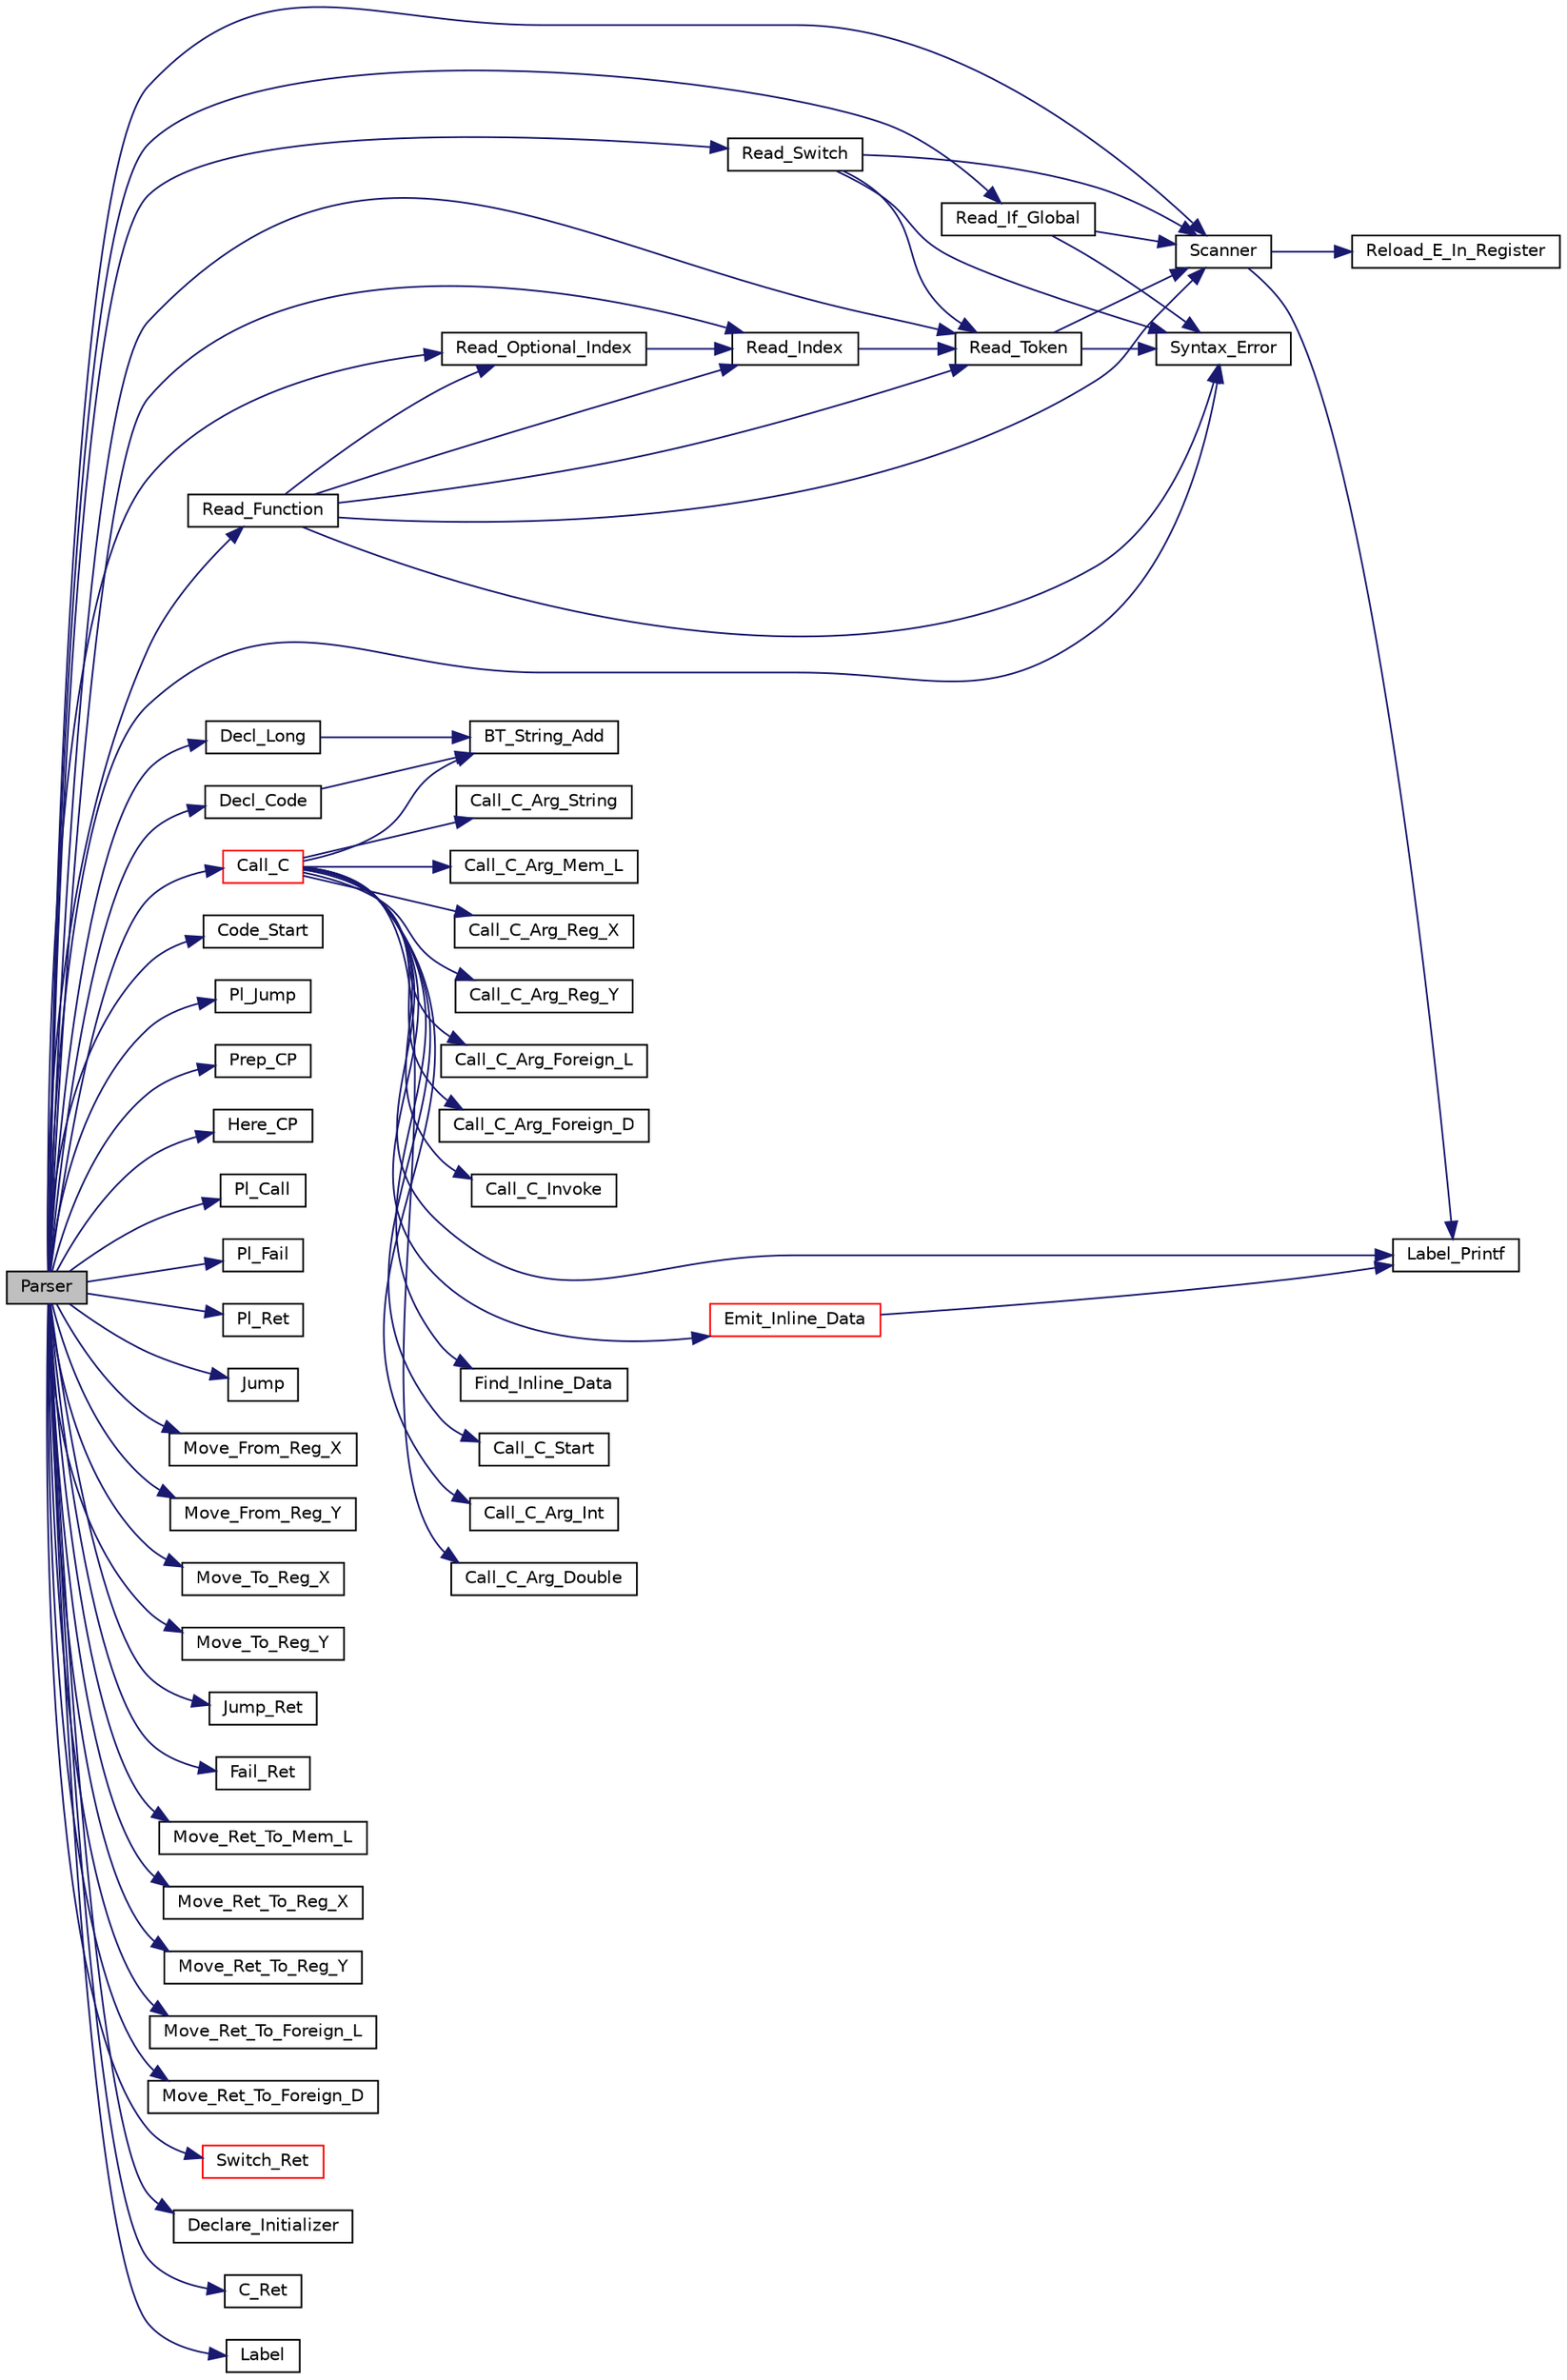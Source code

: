 digraph "Parser"
{
  edge [fontname="Helvetica",fontsize="10",labelfontname="Helvetica",labelfontsize="10"];
  node [fontname="Helvetica",fontsize="10",shape=record];
  rankdir="LR";
  Node1 [label="Parser",height=0.2,width=0.4,color="black", fillcolor="grey75", style="filled", fontcolor="black"];
  Node1 -> Node2 [color="midnightblue",fontsize="10",style="solid",fontname="Helvetica"];
  Node2 [label="Scanner",height=0.2,width=0.4,color="black", fillcolor="white", style="filled",URL="$ma__parser_8c.html#ab7c2794ba668d94c59a045d90a086622"];
  Node2 -> Node3 [color="midnightblue",fontsize="10",style="solid",fontname="Helvetica"];
  Node3 [label="Label_Printf",height=0.2,width=0.4,color="black", fillcolor="white", style="filled",URL="$ma2asm_8c.html#a55647b9192e0e0e7eb3e53f712402558"];
  Node2 -> Node4 [color="midnightblue",fontsize="10",style="solid",fontname="Helvetica"];
  Node4 [label="Reload_E_In_Register",height=0.2,width=0.4,color="black", fillcolor="white", style="filled",URL="$alpha__any_8c.html#a53bd6fca87a2fd6ae394bd63c5689edf"];
  Node1 -> Node5 [color="midnightblue",fontsize="10",style="solid",fontname="Helvetica"];
  Node5 [label="Syntax_Error",height=0.2,width=0.4,color="black", fillcolor="white", style="filled",URL="$ma__parser_8c.html#a00f9ed3bd2f87261ec6e2f0fa667dfce"];
  Node1 -> Node6 [color="midnightblue",fontsize="10",style="solid",fontname="Helvetica"];
  Node6 [label="Read_If_Global",height=0.2,width=0.4,color="black", fillcolor="white", style="filled",URL="$ma__parser_8c.html#ae6a289869d5ca4704ca371e95956f3fd"];
  Node6 -> Node2 [color="midnightblue",fontsize="10",style="solid",fontname="Helvetica"];
  Node6 -> Node5 [color="midnightblue",fontsize="10",style="solid",fontname="Helvetica"];
  Node1 -> Node7 [color="midnightblue",fontsize="10",style="solid",fontname="Helvetica"];
  Node7 [label="Read_Token",height=0.2,width=0.4,color="black", fillcolor="white", style="filled",URL="$ma__parser_8c.html#a80d49cb24fd69d9eb23932a996e2c647"];
  Node7 -> Node2 [color="midnightblue",fontsize="10",style="solid",fontname="Helvetica"];
  Node7 -> Node5 [color="midnightblue",fontsize="10",style="solid",fontname="Helvetica"];
  Node1 -> Node8 [color="midnightblue",fontsize="10",style="solid",fontname="Helvetica"];
  Node8 [label="Decl_Code",height=0.2,width=0.4,color="black", fillcolor="white", style="filled",URL="$ma2asm_8c.html#aa8b6ff2e08644fa073ab516643de4827"];
  Node8 -> Node9 [color="midnightblue",fontsize="10",style="solid",fontname="Helvetica"];
  Node9 [label="BT_String_Add",height=0.2,width=0.4,color="black", fillcolor="white", style="filled",URL="$bt__string_8c.html#a4d385a49b03f7aeac7c168ef48d492d0"];
  Node1 -> Node10 [color="midnightblue",fontsize="10",style="solid",fontname="Helvetica"];
  Node10 [label="Code_Start",height=0.2,width=0.4,color="black", fillcolor="white", style="filled",URL="$alpha__any_8c.html#a0c77cb830e2b388fcc1fb5322d5c3f13"];
  Node1 -> Node11 [color="midnightblue",fontsize="10",style="solid",fontname="Helvetica"];
  Node11 [label="Pl_Jump",height=0.2,width=0.4,color="black", fillcolor="white", style="filled",URL="$alpha__any_8c.html#a5e5e17240bceefba89b5231952d11dcc"];
  Node1 -> Node12 [color="midnightblue",fontsize="10",style="solid",fontname="Helvetica"];
  Node12 [label="Prep_CP",height=0.2,width=0.4,color="black", fillcolor="white", style="filled",URL="$alpha__any_8c.html#ac10bb2c52ddcf17419fddeddb95e9715"];
  Node1 -> Node13 [color="midnightblue",fontsize="10",style="solid",fontname="Helvetica"];
  Node13 [label="Here_CP",height=0.2,width=0.4,color="black", fillcolor="white", style="filled",URL="$alpha__any_8c.html#a3d367a905c1c3e8f29b268511c43462b"];
  Node1 -> Node14 [color="midnightblue",fontsize="10",style="solid",fontname="Helvetica"];
  Node14 [label="Pl_Call",height=0.2,width=0.4,color="black", fillcolor="white", style="filled",URL="$alpha__any_8c.html#ac518d1a29c3015b3aec79cfa4300c362"];
  Node1 -> Node15 [color="midnightblue",fontsize="10",style="solid",fontname="Helvetica"];
  Node15 [label="Pl_Fail",height=0.2,width=0.4,color="black", fillcolor="white", style="filled",URL="$alpha__any_8c.html#aa0fe7f41cd1793244610e87d597040f6"];
  Node1 -> Node16 [color="midnightblue",fontsize="10",style="solid",fontname="Helvetica"];
  Node16 [label="Pl_Ret",height=0.2,width=0.4,color="black", fillcolor="white", style="filled",URL="$alpha__any_8c.html#a35f4c7f6dc292d72dd13b600d49c10e6"];
  Node1 -> Node17 [color="midnightblue",fontsize="10",style="solid",fontname="Helvetica"];
  Node17 [label="Jump",height=0.2,width=0.4,color="black", fillcolor="white", style="filled",URL="$alpha__any_8c.html#a5e0ace1e7130bd0ab39aff3803d03614"];
  Node1 -> Node18 [color="midnightblue",fontsize="10",style="solid",fontname="Helvetica"];
  Node18 [label="Read_Index",height=0.2,width=0.4,color="black", fillcolor="white", style="filled",URL="$ma__parser_8c.html#a397482d143c8994ae2c6e8cf3d3d0589"];
  Node18 -> Node7 [color="midnightblue",fontsize="10",style="solid",fontname="Helvetica"];
  Node1 -> Node19 [color="midnightblue",fontsize="10",style="solid",fontname="Helvetica"];
  Node19 [label="Move_From_Reg_X",height=0.2,width=0.4,color="black", fillcolor="white", style="filled",URL="$alpha__any_8c.html#a26b1354d98d85d34703d36af84a2fa7f"];
  Node1 -> Node20 [color="midnightblue",fontsize="10",style="solid",fontname="Helvetica"];
  Node20 [label="Move_From_Reg_Y",height=0.2,width=0.4,color="black", fillcolor="white", style="filled",URL="$alpha__any_8c.html#af58d895acfbf04e780eee5aa19d0ebd1"];
  Node1 -> Node21 [color="midnightblue",fontsize="10",style="solid",fontname="Helvetica"];
  Node21 [label="Move_To_Reg_X",height=0.2,width=0.4,color="black", fillcolor="white", style="filled",URL="$alpha__any_8c.html#af7adcc007169701f8e570e632559068f"];
  Node1 -> Node22 [color="midnightblue",fontsize="10",style="solid",fontname="Helvetica"];
  Node22 [label="Move_To_Reg_Y",height=0.2,width=0.4,color="black", fillcolor="white", style="filled",URL="$alpha__any_8c.html#a8dac9698ed961dd1619389ca09a5b0e4"];
  Node1 -> Node23 [color="midnightblue",fontsize="10",style="solid",fontname="Helvetica"];
  Node23 [label="Read_Function",height=0.2,width=0.4,color="black", fillcolor="white", style="filled",URL="$ma__parser_8c.html#a4fdac994cb4bbcf19750447b1a9f4894"];
  Node23 -> Node7 [color="midnightblue",fontsize="10",style="solid",fontname="Helvetica"];
  Node23 -> Node2 [color="midnightblue",fontsize="10",style="solid",fontname="Helvetica"];
  Node23 -> Node5 [color="midnightblue",fontsize="10",style="solid",fontname="Helvetica"];
  Node23 -> Node24 [color="midnightblue",fontsize="10",style="solid",fontname="Helvetica"];
  Node24 [label="Read_Optional_Index",height=0.2,width=0.4,color="black", fillcolor="white", style="filled",URL="$ma__parser_8c.html#a1d93f4cff3616dbb0ea5ac3c04297128"];
  Node24 -> Node18 [color="midnightblue",fontsize="10",style="solid",fontname="Helvetica"];
  Node23 -> Node18 [color="midnightblue",fontsize="10",style="solid",fontname="Helvetica"];
  Node1 -> Node25 [color="midnightblue",fontsize="10",style="solid",fontname="Helvetica"];
  Node25 [label="Call_C",height=0.2,width=0.4,color="red", fillcolor="white", style="filled",URL="$ma2asm_8c.html#a4e9a1630ccc62db3caa97ab5abc0a1ca"];
  Node25 -> Node26 [color="midnightblue",fontsize="10",style="solid",fontname="Helvetica"];
  Node26 [label="Find_Inline_Data",height=0.2,width=0.4,color="black", fillcolor="white", style="filled",URL="$ma2asm_8c.html#af58a5b3057b4025c06a20497353ad99a"];
  Node25 -> Node27 [color="midnightblue",fontsize="10",style="solid",fontname="Helvetica"];
  Node27 [label="Call_C_Start",height=0.2,width=0.4,color="black", fillcolor="white", style="filled",URL="$alpha__any_8c.html#abed8844e5eb90398ed7d4e5ac92c96b4"];
  Node25 -> Node28 [color="midnightblue",fontsize="10",style="solid",fontname="Helvetica"];
  Node28 [label="Call_C_Arg_Int",height=0.2,width=0.4,color="black", fillcolor="white", style="filled",URL="$alpha__any_8c.html#a46b3150c744d1824cd10a2c6192d79cf"];
  Node25 -> Node29 [color="midnightblue",fontsize="10",style="solid",fontname="Helvetica"];
  Node29 [label="Call_C_Arg_Double",height=0.2,width=0.4,color="black", fillcolor="white", style="filled",URL="$alpha__any_8c.html#a11185a9323ed03538b4967da01b3c5fd"];
  Node25 -> Node9 [color="midnightblue",fontsize="10",style="solid",fontname="Helvetica"];
  Node25 -> Node30 [color="midnightblue",fontsize="10",style="solid",fontname="Helvetica"];
  Node30 [label="Call_C_Arg_String",height=0.2,width=0.4,color="black", fillcolor="white", style="filled",URL="$alpha__any_8c.html#a48c333fd83686535d30e1577e7368134"];
  Node25 -> Node31 [color="midnightblue",fontsize="10",style="solid",fontname="Helvetica"];
  Node31 [label="Call_C_Arg_Mem_L",height=0.2,width=0.4,color="black", fillcolor="white", style="filled",URL="$alpha__any_8c.html#a964a096b28818e43f7e51dd5dd6f76f0"];
  Node25 -> Node32 [color="midnightblue",fontsize="10",style="solid",fontname="Helvetica"];
  Node32 [label="Call_C_Arg_Reg_X",height=0.2,width=0.4,color="black", fillcolor="white", style="filled",URL="$alpha__any_8c.html#a2f2f15033fa151bd5b50ea330c95606f"];
  Node25 -> Node33 [color="midnightblue",fontsize="10",style="solid",fontname="Helvetica"];
  Node33 [label="Call_C_Arg_Reg_Y",height=0.2,width=0.4,color="black", fillcolor="white", style="filled",URL="$alpha__any_8c.html#a9336ef2973a657cc4140763f6bca9b55"];
  Node25 -> Node34 [color="midnightblue",fontsize="10",style="solid",fontname="Helvetica"];
  Node34 [label="Call_C_Arg_Foreign_L",height=0.2,width=0.4,color="black", fillcolor="white", style="filled",URL="$alpha__any_8c.html#a44157a3aa7743bec9bd4c63203183253"];
  Node25 -> Node35 [color="midnightblue",fontsize="10",style="solid",fontname="Helvetica"];
  Node35 [label="Call_C_Arg_Foreign_D",height=0.2,width=0.4,color="black", fillcolor="white", style="filled",URL="$alpha__any_8c.html#a74eac647b8a008ece21cc0eeffe98ef5"];
  Node25 -> Node3 [color="midnightblue",fontsize="10",style="solid",fontname="Helvetica"];
  Node25 -> Node36 [color="midnightblue",fontsize="10",style="solid",fontname="Helvetica"];
  Node36 [label="Emit_Inline_Data",height=0.2,width=0.4,color="red", fillcolor="white", style="filled",URL="$ma2asm_8c.html#a2f875c28b62ed1290b6f8453fb540f48"];
  Node36 -> Node3 [color="midnightblue",fontsize="10",style="solid",fontname="Helvetica"];
  Node25 -> Node37 [color="midnightblue",fontsize="10",style="solid",fontname="Helvetica"];
  Node37 [label="Call_C_Invoke",height=0.2,width=0.4,color="black", fillcolor="white", style="filled",URL="$alpha__any_8c.html#a2a51a2665032be2de205e9bd9616f5bc"];
  Node1 -> Node38 [color="midnightblue",fontsize="10",style="solid",fontname="Helvetica"];
  Node38 [label="Jump_Ret",height=0.2,width=0.4,color="black", fillcolor="white", style="filled",URL="$alpha__any_8c.html#a5b2d1ff8df86ea05b138d4fc226992e2"];
  Node1 -> Node39 [color="midnightblue",fontsize="10",style="solid",fontname="Helvetica"];
  Node39 [label="Fail_Ret",height=0.2,width=0.4,color="black", fillcolor="white", style="filled",URL="$alpha__any_8c.html#a931e4167eb65f76e8cffcd63c1404fa6"];
  Node1 -> Node40 [color="midnightblue",fontsize="10",style="solid",fontname="Helvetica"];
  Node40 [label="Move_Ret_To_Mem_L",height=0.2,width=0.4,color="black", fillcolor="white", style="filled",URL="$alpha__any_8c.html#af58bf1aee8b9f42dedb80793943ab739"];
  Node1 -> Node24 [color="midnightblue",fontsize="10",style="solid",fontname="Helvetica"];
  Node1 -> Node41 [color="midnightblue",fontsize="10",style="solid",fontname="Helvetica"];
  Node41 [label="Move_Ret_To_Reg_X",height=0.2,width=0.4,color="black", fillcolor="white", style="filled",URL="$alpha__any_8c.html#a4fd1cd87c4569f850eb69124553ad1c9"];
  Node1 -> Node42 [color="midnightblue",fontsize="10",style="solid",fontname="Helvetica"];
  Node42 [label="Move_Ret_To_Reg_Y",height=0.2,width=0.4,color="black", fillcolor="white", style="filled",URL="$alpha__any_8c.html#a37f9d9f4b7eb11439b9beb940a5e676b"];
  Node1 -> Node43 [color="midnightblue",fontsize="10",style="solid",fontname="Helvetica"];
  Node43 [label="Move_Ret_To_Foreign_L",height=0.2,width=0.4,color="black", fillcolor="white", style="filled",URL="$alpha__any_8c.html#a37323d79308784cb6bfa02eb3bffa5cd"];
  Node1 -> Node44 [color="midnightblue",fontsize="10",style="solid",fontname="Helvetica"];
  Node44 [label="Move_Ret_To_Foreign_D",height=0.2,width=0.4,color="black", fillcolor="white", style="filled",URL="$alpha__any_8c.html#ae6a5584e8dfe8bc0f63859d1f33febda"];
  Node1 -> Node45 [color="midnightblue",fontsize="10",style="solid",fontname="Helvetica"];
  Node45 [label="Read_Switch",height=0.2,width=0.4,color="black", fillcolor="white", style="filled",URL="$ma__parser_8c.html#a53391ac188c459db8b6027ee93009006"];
  Node45 -> Node7 [color="midnightblue",fontsize="10",style="solid",fontname="Helvetica"];
  Node45 -> Node2 [color="midnightblue",fontsize="10",style="solid",fontname="Helvetica"];
  Node45 -> Node5 [color="midnightblue",fontsize="10",style="solid",fontname="Helvetica"];
  Node1 -> Node46 [color="midnightblue",fontsize="10",style="solid",fontname="Helvetica"];
  Node46 [label="Switch_Ret",height=0.2,width=0.4,color="red", fillcolor="white", style="filled",URL="$ma2asm_8c.html#ab348042c2e4626c2e75741315166aed5"];
  Node1 -> Node47 [color="midnightblue",fontsize="10",style="solid",fontname="Helvetica"];
  Node47 [label="Declare_Initializer",height=0.2,width=0.4,color="black", fillcolor="white", style="filled",URL="$ma2asm_8c.html#adb8321cae53340dd612df2611478ecac"];
  Node1 -> Node48 [color="midnightblue",fontsize="10",style="solid",fontname="Helvetica"];
  Node48 [label="C_Ret",height=0.2,width=0.4,color="black", fillcolor="white", style="filled",URL="$alpha__any_8c.html#a992e1b5ed98586ba9c7577938f82eb60"];
  Node1 -> Node49 [color="midnightblue",fontsize="10",style="solid",fontname="Helvetica"];
  Node49 [label="Decl_Long",height=0.2,width=0.4,color="black", fillcolor="white", style="filled",URL="$ma2asm_8c.html#a6d90f89ab9a16345660966a5d6221214"];
  Node49 -> Node9 [color="midnightblue",fontsize="10",style="solid",fontname="Helvetica"];
  Node1 -> Node50 [color="midnightblue",fontsize="10",style="solid",fontname="Helvetica"];
  Node50 [label="Label",height=0.2,width=0.4,color="black", fillcolor="white", style="filled",URL="$alpha__any_8c.html#a403d2e1c401f1ee3f0e08eea47524291"];
}
